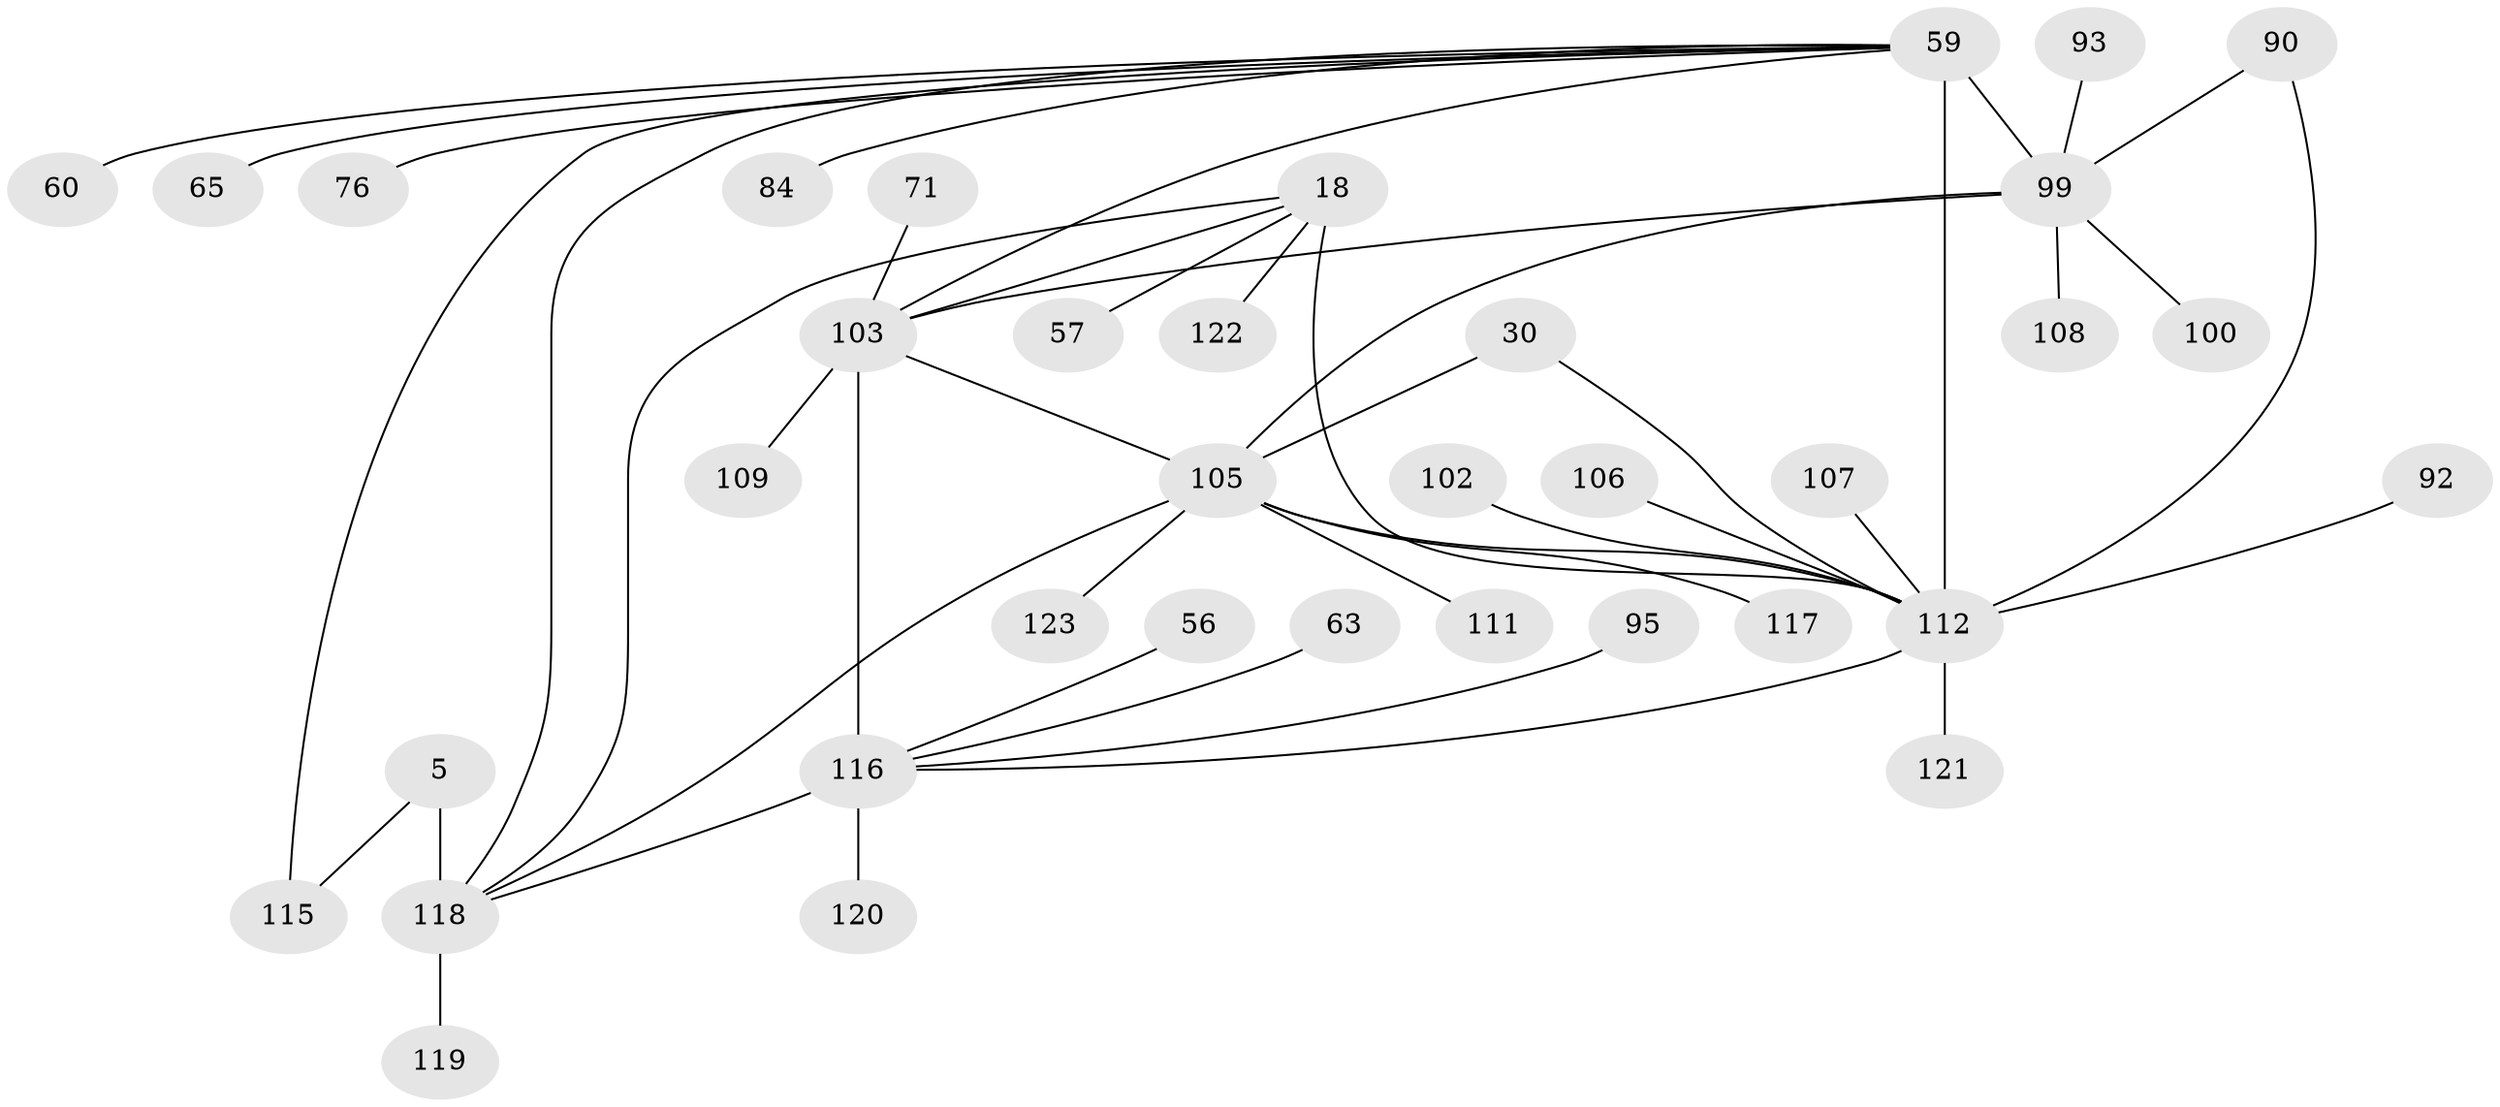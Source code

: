 // original degree distribution, {11: 0.032520325203252036, 7: 0.07317073170731707, 5: 0.016260162601626018, 6: 0.032520325203252036, 12: 0.008130081300813009, 9: 0.04065040650406504, 8: 0.024390243902439025, 13: 0.016260162601626018, 10: 0.008130081300813009, 4: 0.008130081300813009, 1: 0.5853658536585366, 3: 0.016260162601626018, 2: 0.13821138211382114}
// Generated by graph-tools (version 1.1) at 2025/57/03/04/25 21:57:28]
// undirected, 36 vertices, 46 edges
graph export_dot {
graph [start="1"]
  node [color=gray90,style=filled];
  5 [super="+4"];
  18 [super="+15"];
  30 [super="+29"];
  56;
  57;
  59 [super="+22+52+53+54"];
  60;
  63;
  65;
  71;
  76;
  84;
  90;
  92;
  93;
  95;
  99 [super="+24+20+55+77+81+83"];
  100;
  102 [super="+78"];
  103 [super="+67+66"];
  105 [super="+104"];
  106;
  107;
  108;
  109;
  111 [super="+61"];
  112 [super="+50+69+91+17+38+43+64+70+73+75+82+85+86+89"];
  115;
  116 [super="+34"];
  117;
  118 [super="+114"];
  119 [super="+98"];
  120;
  121;
  122;
  123;
  5 -- 115;
  5 -- 118 [weight=8];
  18 -- 57;
  18 -- 122;
  18 -- 112 [weight=8];
  18 -- 103;
  18 -- 118;
  30 -- 112;
  30 -- 105 [weight=8];
  56 -- 116;
  59 -- 65;
  59 -- 76;
  59 -- 112 [weight=3];
  59 -- 115;
  59 -- 84;
  59 -- 60;
  59 -- 99 [weight=8];
  59 -- 103;
  59 -- 118;
  63 -- 116;
  71 -- 103;
  90 -- 112;
  90 -- 99;
  92 -- 112;
  93 -- 99;
  95 -- 116;
  99 -- 108;
  99 -- 100;
  99 -- 103;
  99 -- 105;
  102 -- 112;
  103 -- 109;
  103 -- 105;
  103 -- 116 [weight=8];
  105 -- 111;
  105 -- 112 [weight=2];
  105 -- 117;
  105 -- 123;
  105 -- 118;
  106 -- 112;
  107 -- 112;
  112 -- 121;
  112 -- 116 [weight=2];
  116 -- 118;
  116 -- 120;
  118 -- 119;
}
